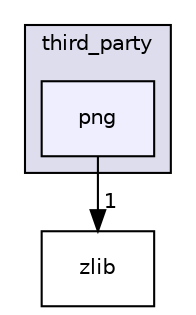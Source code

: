 digraph "src/third_party/orsa-fundamental_1.0/src/third_party/png" {
  compound=true
  node [ fontsize="10", fontname="Helvetica"];
  edge [ labelfontsize="10", labelfontname="Helvetica"];
  subgraph clusterdir_4a27f9e785ec53a1db7bb603f435ba9e {
    graph [ bgcolor="#ddddee", pencolor="black", label="third_party" fontname="Helvetica", fontsize="10", URL="dir_4a27f9e785ec53a1db7bb603f435ba9e.html"]
  dir_a5ba6d016f2b3c3d3e73f30c6810b21d [shape=box, label="png", style="filled", fillcolor="#eeeeff", pencolor="black", URL="dir_a5ba6d016f2b3c3d3e73f30c6810b21d.html"];
  }
  dir_2910c9ac85f44f915dd90e40c7fc2929 [shape=box label="zlib" URL="dir_2910c9ac85f44f915dd90e40c7fc2929.html"];
  dir_a5ba6d016f2b3c3d3e73f30c6810b21d->dir_2910c9ac85f44f915dd90e40c7fc2929 [headlabel="1", labeldistance=1.5 headhref="dir_000026_000028.html"];
}
